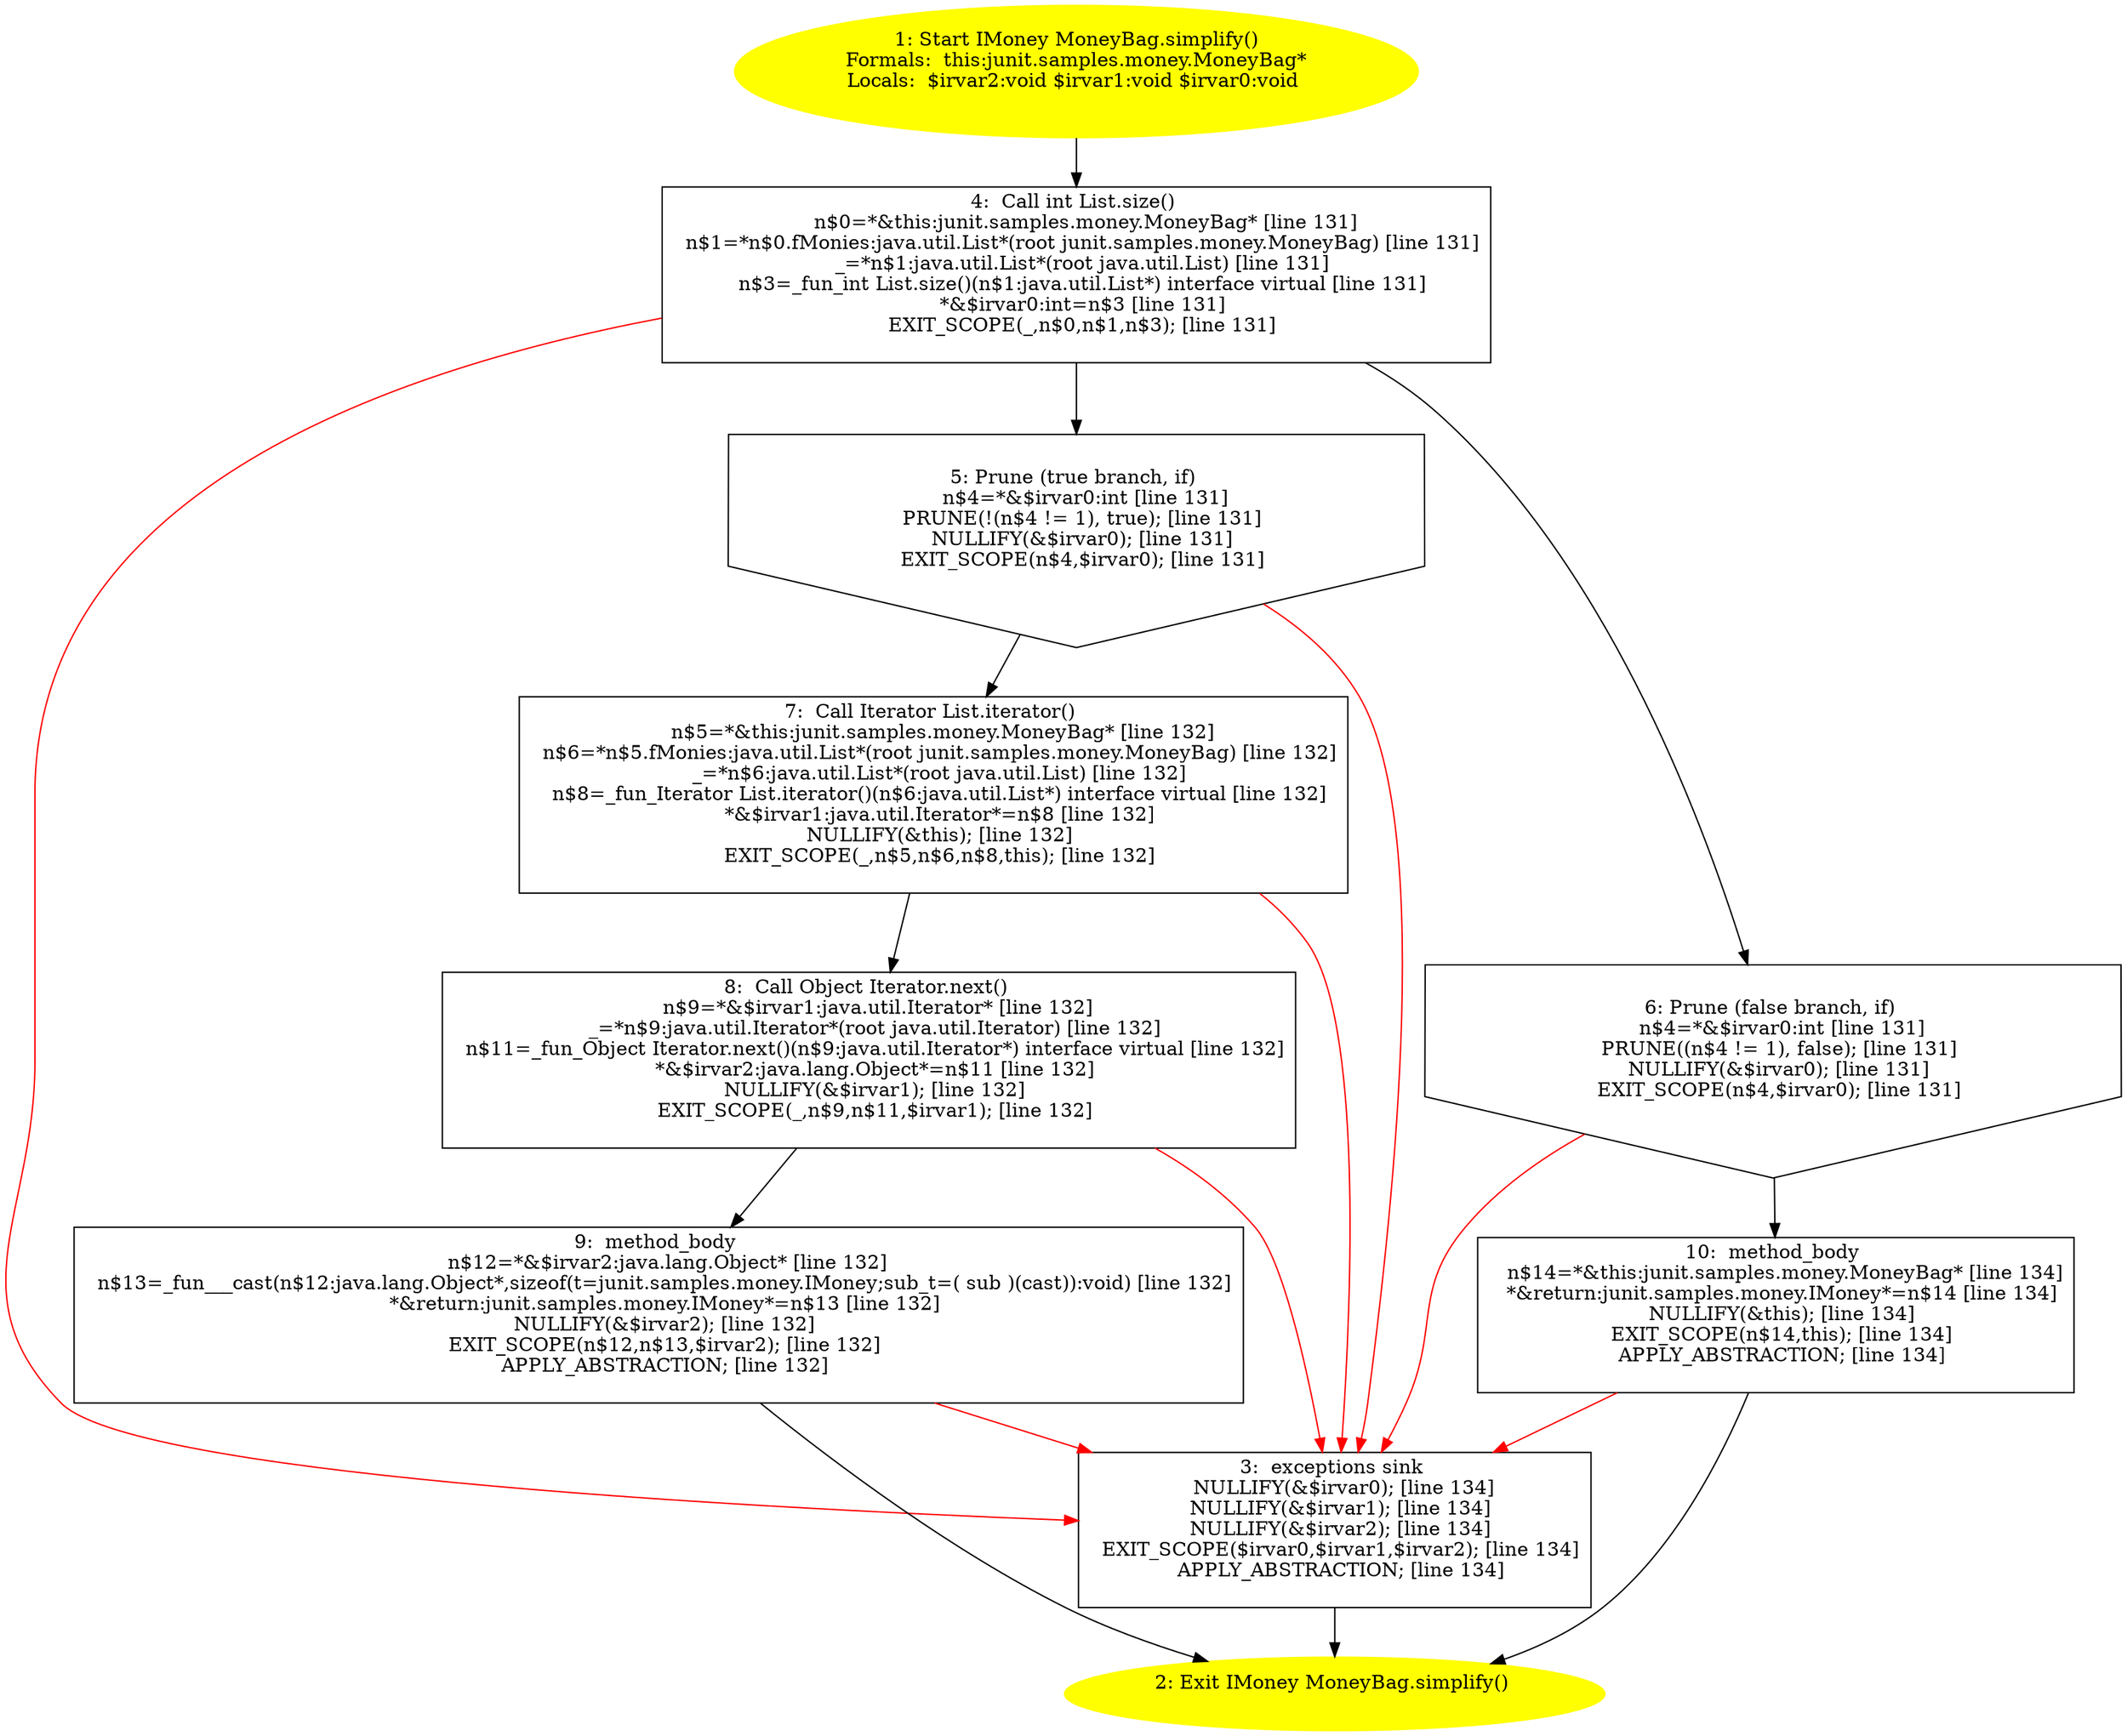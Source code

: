 /* @generated */
digraph cfg {
"junit.samples.money.MoneyBag.simplify():junit.samples.money.IMoney.06482cb7734c17a06f5817162b47aec1_1" [label="1: Start IMoney MoneyBag.simplify()\nFormals:  this:junit.samples.money.MoneyBag*\nLocals:  $irvar2:void $irvar1:void $irvar0:void \n  " color=yellow style=filled]
	

	 "junit.samples.money.MoneyBag.simplify():junit.samples.money.IMoney.06482cb7734c17a06f5817162b47aec1_1" -> "junit.samples.money.MoneyBag.simplify():junit.samples.money.IMoney.06482cb7734c17a06f5817162b47aec1_4" ;
"junit.samples.money.MoneyBag.simplify():junit.samples.money.IMoney.06482cb7734c17a06f5817162b47aec1_2" [label="2: Exit IMoney MoneyBag.simplify() \n  " color=yellow style=filled]
	

"junit.samples.money.MoneyBag.simplify():junit.samples.money.IMoney.06482cb7734c17a06f5817162b47aec1_3" [label="3:  exceptions sink \n   NULLIFY(&$irvar0); [line 134]\n  NULLIFY(&$irvar1); [line 134]\n  NULLIFY(&$irvar2); [line 134]\n  EXIT_SCOPE($irvar0,$irvar1,$irvar2); [line 134]\n  APPLY_ABSTRACTION; [line 134]\n " shape="box"]
	

	 "junit.samples.money.MoneyBag.simplify():junit.samples.money.IMoney.06482cb7734c17a06f5817162b47aec1_3" -> "junit.samples.money.MoneyBag.simplify():junit.samples.money.IMoney.06482cb7734c17a06f5817162b47aec1_2" ;
"junit.samples.money.MoneyBag.simplify():junit.samples.money.IMoney.06482cb7734c17a06f5817162b47aec1_4" [label="4:  Call int List.size() \n   n$0=*&this:junit.samples.money.MoneyBag* [line 131]\n  n$1=*n$0.fMonies:java.util.List*(root junit.samples.money.MoneyBag) [line 131]\n  _=*n$1:java.util.List*(root java.util.List) [line 131]\n  n$3=_fun_int List.size()(n$1:java.util.List*) interface virtual [line 131]\n  *&$irvar0:int=n$3 [line 131]\n  EXIT_SCOPE(_,n$0,n$1,n$3); [line 131]\n " shape="box"]
	

	 "junit.samples.money.MoneyBag.simplify():junit.samples.money.IMoney.06482cb7734c17a06f5817162b47aec1_4" -> "junit.samples.money.MoneyBag.simplify():junit.samples.money.IMoney.06482cb7734c17a06f5817162b47aec1_5" ;
	 "junit.samples.money.MoneyBag.simplify():junit.samples.money.IMoney.06482cb7734c17a06f5817162b47aec1_4" -> "junit.samples.money.MoneyBag.simplify():junit.samples.money.IMoney.06482cb7734c17a06f5817162b47aec1_6" ;
	 "junit.samples.money.MoneyBag.simplify():junit.samples.money.IMoney.06482cb7734c17a06f5817162b47aec1_4" -> "junit.samples.money.MoneyBag.simplify():junit.samples.money.IMoney.06482cb7734c17a06f5817162b47aec1_3" [color="red" ];
"junit.samples.money.MoneyBag.simplify():junit.samples.money.IMoney.06482cb7734c17a06f5817162b47aec1_5" [label="5: Prune (true branch, if) \n   n$4=*&$irvar0:int [line 131]\n  PRUNE(!(n$4 != 1), true); [line 131]\n  NULLIFY(&$irvar0); [line 131]\n  EXIT_SCOPE(n$4,$irvar0); [line 131]\n " shape="invhouse"]
	

	 "junit.samples.money.MoneyBag.simplify():junit.samples.money.IMoney.06482cb7734c17a06f5817162b47aec1_5" -> "junit.samples.money.MoneyBag.simplify():junit.samples.money.IMoney.06482cb7734c17a06f5817162b47aec1_7" ;
	 "junit.samples.money.MoneyBag.simplify():junit.samples.money.IMoney.06482cb7734c17a06f5817162b47aec1_5" -> "junit.samples.money.MoneyBag.simplify():junit.samples.money.IMoney.06482cb7734c17a06f5817162b47aec1_3" [color="red" ];
"junit.samples.money.MoneyBag.simplify():junit.samples.money.IMoney.06482cb7734c17a06f5817162b47aec1_6" [label="6: Prune (false branch, if) \n   n$4=*&$irvar0:int [line 131]\n  PRUNE((n$4 != 1), false); [line 131]\n  NULLIFY(&$irvar0); [line 131]\n  EXIT_SCOPE(n$4,$irvar0); [line 131]\n " shape="invhouse"]
	

	 "junit.samples.money.MoneyBag.simplify():junit.samples.money.IMoney.06482cb7734c17a06f5817162b47aec1_6" -> "junit.samples.money.MoneyBag.simplify():junit.samples.money.IMoney.06482cb7734c17a06f5817162b47aec1_10" ;
	 "junit.samples.money.MoneyBag.simplify():junit.samples.money.IMoney.06482cb7734c17a06f5817162b47aec1_6" -> "junit.samples.money.MoneyBag.simplify():junit.samples.money.IMoney.06482cb7734c17a06f5817162b47aec1_3" [color="red" ];
"junit.samples.money.MoneyBag.simplify():junit.samples.money.IMoney.06482cb7734c17a06f5817162b47aec1_7" [label="7:  Call Iterator List.iterator() \n   n$5=*&this:junit.samples.money.MoneyBag* [line 132]\n  n$6=*n$5.fMonies:java.util.List*(root junit.samples.money.MoneyBag) [line 132]\n  _=*n$6:java.util.List*(root java.util.List) [line 132]\n  n$8=_fun_Iterator List.iterator()(n$6:java.util.List*) interface virtual [line 132]\n  *&$irvar1:java.util.Iterator*=n$8 [line 132]\n  NULLIFY(&this); [line 132]\n  EXIT_SCOPE(_,n$5,n$6,n$8,this); [line 132]\n " shape="box"]
	

	 "junit.samples.money.MoneyBag.simplify():junit.samples.money.IMoney.06482cb7734c17a06f5817162b47aec1_7" -> "junit.samples.money.MoneyBag.simplify():junit.samples.money.IMoney.06482cb7734c17a06f5817162b47aec1_8" ;
	 "junit.samples.money.MoneyBag.simplify():junit.samples.money.IMoney.06482cb7734c17a06f5817162b47aec1_7" -> "junit.samples.money.MoneyBag.simplify():junit.samples.money.IMoney.06482cb7734c17a06f5817162b47aec1_3" [color="red" ];
"junit.samples.money.MoneyBag.simplify():junit.samples.money.IMoney.06482cb7734c17a06f5817162b47aec1_8" [label="8:  Call Object Iterator.next() \n   n$9=*&$irvar1:java.util.Iterator* [line 132]\n  _=*n$9:java.util.Iterator*(root java.util.Iterator) [line 132]\n  n$11=_fun_Object Iterator.next()(n$9:java.util.Iterator*) interface virtual [line 132]\n  *&$irvar2:java.lang.Object*=n$11 [line 132]\n  NULLIFY(&$irvar1); [line 132]\n  EXIT_SCOPE(_,n$9,n$11,$irvar1); [line 132]\n " shape="box"]
	

	 "junit.samples.money.MoneyBag.simplify():junit.samples.money.IMoney.06482cb7734c17a06f5817162b47aec1_8" -> "junit.samples.money.MoneyBag.simplify():junit.samples.money.IMoney.06482cb7734c17a06f5817162b47aec1_9" ;
	 "junit.samples.money.MoneyBag.simplify():junit.samples.money.IMoney.06482cb7734c17a06f5817162b47aec1_8" -> "junit.samples.money.MoneyBag.simplify():junit.samples.money.IMoney.06482cb7734c17a06f5817162b47aec1_3" [color="red" ];
"junit.samples.money.MoneyBag.simplify():junit.samples.money.IMoney.06482cb7734c17a06f5817162b47aec1_9" [label="9:  method_body \n   n$12=*&$irvar2:java.lang.Object* [line 132]\n  n$13=_fun___cast(n$12:java.lang.Object*,sizeof(t=junit.samples.money.IMoney;sub_t=( sub )(cast)):void) [line 132]\n  *&return:junit.samples.money.IMoney*=n$13 [line 132]\n  NULLIFY(&$irvar2); [line 132]\n  EXIT_SCOPE(n$12,n$13,$irvar2); [line 132]\n  APPLY_ABSTRACTION; [line 132]\n " shape="box"]
	

	 "junit.samples.money.MoneyBag.simplify():junit.samples.money.IMoney.06482cb7734c17a06f5817162b47aec1_9" -> "junit.samples.money.MoneyBag.simplify():junit.samples.money.IMoney.06482cb7734c17a06f5817162b47aec1_2" ;
	 "junit.samples.money.MoneyBag.simplify():junit.samples.money.IMoney.06482cb7734c17a06f5817162b47aec1_9" -> "junit.samples.money.MoneyBag.simplify():junit.samples.money.IMoney.06482cb7734c17a06f5817162b47aec1_3" [color="red" ];
"junit.samples.money.MoneyBag.simplify():junit.samples.money.IMoney.06482cb7734c17a06f5817162b47aec1_10" [label="10:  method_body \n   n$14=*&this:junit.samples.money.MoneyBag* [line 134]\n  *&return:junit.samples.money.IMoney*=n$14 [line 134]\n  NULLIFY(&this); [line 134]\n  EXIT_SCOPE(n$14,this); [line 134]\n  APPLY_ABSTRACTION; [line 134]\n " shape="box"]
	

	 "junit.samples.money.MoneyBag.simplify():junit.samples.money.IMoney.06482cb7734c17a06f5817162b47aec1_10" -> "junit.samples.money.MoneyBag.simplify():junit.samples.money.IMoney.06482cb7734c17a06f5817162b47aec1_2" ;
	 "junit.samples.money.MoneyBag.simplify():junit.samples.money.IMoney.06482cb7734c17a06f5817162b47aec1_10" -> "junit.samples.money.MoneyBag.simplify():junit.samples.money.IMoney.06482cb7734c17a06f5817162b47aec1_3" [color="red" ];
}
